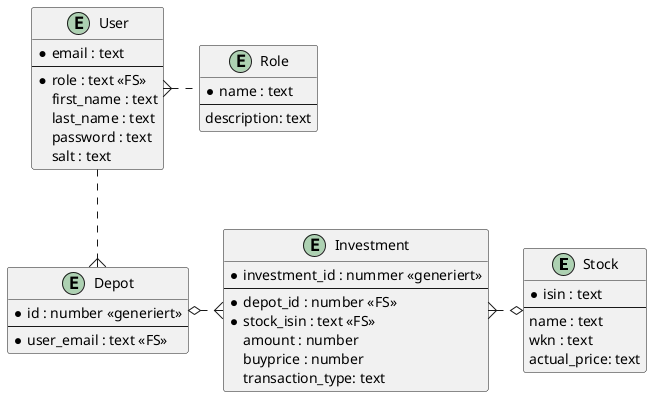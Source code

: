 @startuml
skinparam linetype ortho

entity "Stock" as stock {
  *isin : text
  --
  name : text
  wkn : text
  actual_price: text
}

entity "Depot" as depot {
  *id : number <<generiert>>
  --
  *user_email : text <<FS>>
}

entity "Investment" as investment {
  *investment_id : nummer <<generiert>>
  --
  *depot_id : number <<FS>>
  *stock_isin : text <<FS>>
  amount : number
  buyprice : number
  transaction_type: text
}

entity "User" as user {
    *email : text
    --
    *role : text <<FS>>
    first_name : text
    last_name : text
    password : text
    salt : text
}

entity "Role" as role {
    *name : text
    --
    description: text
}

stock o.left.{ investment
depot o.right.{ investment
user ..{ depot
role .left.{ user

@enduml